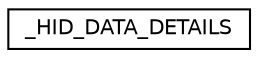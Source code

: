 digraph "Graphical Class Hierarchy"
{
  edge [fontname="Helvetica",fontsize="10",labelfontname="Helvetica",labelfontsize="10"];
  node [fontname="Helvetica",fontsize="10",shape=record];
  rankdir="LR";
  Node1 [label="_HID_DATA_DETAILS",height=0.2,width=0.4,color="black", fillcolor="white", style="filled",URL="$struct___h_i_d___d_a_t_a___d_e_t_a_i_l_s.html"];
}
